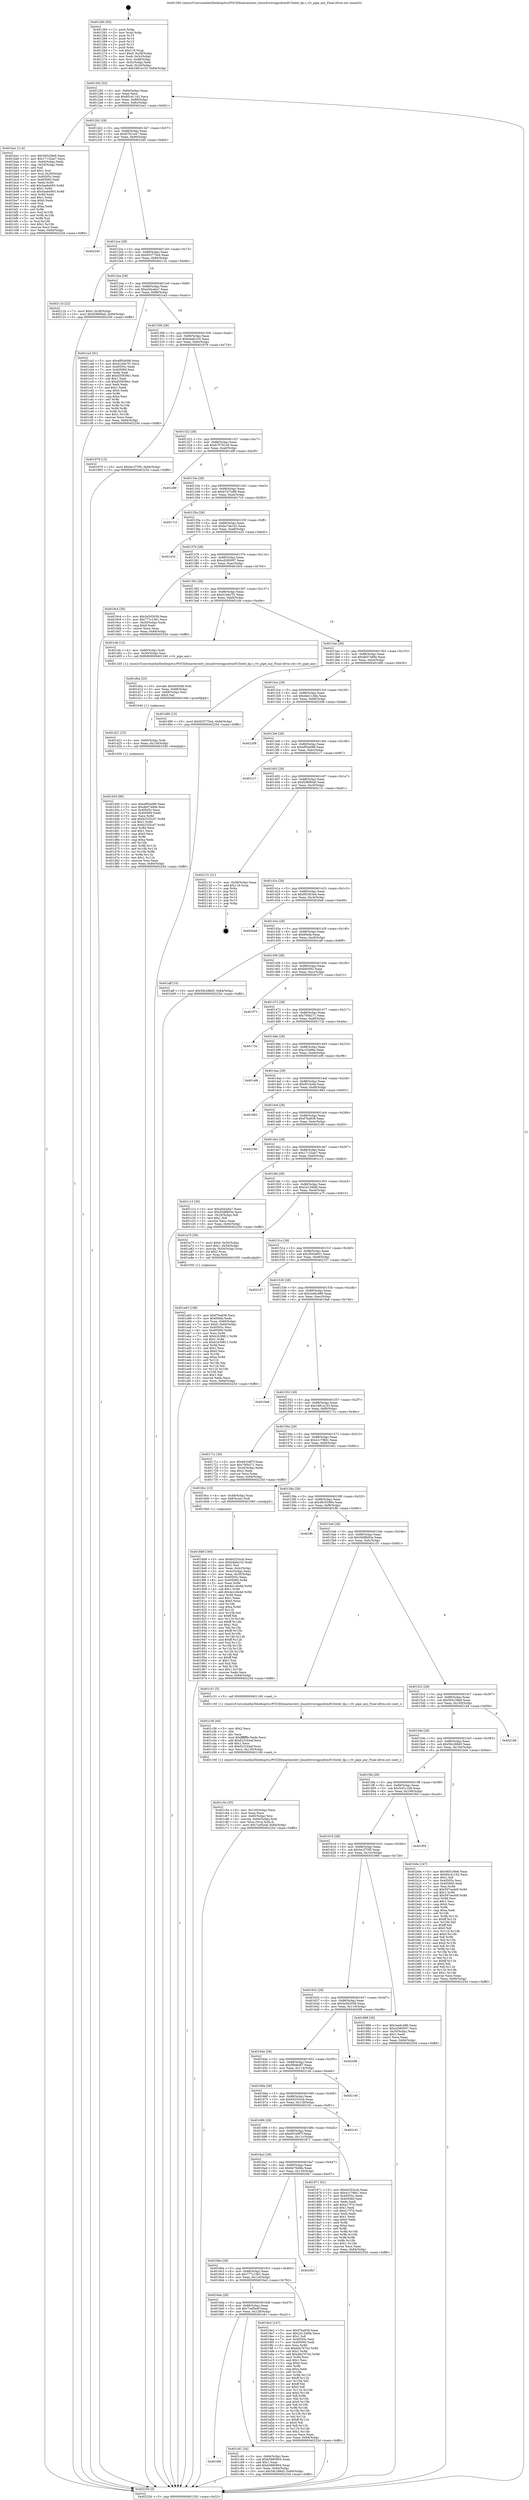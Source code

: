 digraph "0x401260" {
  label = "0x401260 (/mnt/c/Users/mathe/Desktop/tcc/POCII/binaries/extr_linuxdriversgpudrmi915intel_dp.c_vlv_pipe_any_Final-ollvm.out::main(0))"
  labelloc = "t"
  node[shape=record]

  Entry [label="",width=0.3,height=0.3,shape=circle,fillcolor=black,style=filled]
  "0x401292" [label="{
     0x401292 [32]\l
     | [instrs]\l
     &nbsp;&nbsp;0x401292 \<+6\>: mov -0x84(%rbp),%eax\l
     &nbsp;&nbsp;0x401298 \<+2\>: mov %eax,%ecx\l
     &nbsp;&nbsp;0x40129a \<+6\>: sub $0x85c41162,%ecx\l
     &nbsp;&nbsp;0x4012a0 \<+6\>: mov %eax,-0x88(%rbp)\l
     &nbsp;&nbsp;0x4012a6 \<+6\>: mov %ecx,-0x8c(%rbp)\l
     &nbsp;&nbsp;0x4012ac \<+6\>: je 0000000000401ba1 \<main+0x941\>\l
  }"]
  "0x401ba1" [label="{
     0x401ba1 [114]\l
     | [instrs]\l
     &nbsp;&nbsp;0x401ba1 \<+5\>: mov $0x565c38e6,%eax\l
     &nbsp;&nbsp;0x401ba6 \<+5\>: mov $0x17132ae7,%ecx\l
     &nbsp;&nbsp;0x401bab \<+3\>: mov -0x64(%rbp),%edx\l
     &nbsp;&nbsp;0x401bae \<+3\>: cmp -0x54(%rbp),%edx\l
     &nbsp;&nbsp;0x401bb1 \<+4\>: setl %sil\l
     &nbsp;&nbsp;0x401bb5 \<+4\>: and $0x1,%sil\l
     &nbsp;&nbsp;0x401bb9 \<+4\>: mov %sil,-0x29(%rbp)\l
     &nbsp;&nbsp;0x401bbd \<+7\>: mov 0x40505c,%edx\l
     &nbsp;&nbsp;0x401bc4 \<+7\>: mov 0x405060,%edi\l
     &nbsp;&nbsp;0x401bcb \<+3\>: mov %edx,%r8d\l
     &nbsp;&nbsp;0x401bce \<+7\>: add $0x5aa6e093,%r8d\l
     &nbsp;&nbsp;0x401bd5 \<+4\>: sub $0x1,%r8d\l
     &nbsp;&nbsp;0x401bd9 \<+7\>: sub $0x5aa6e093,%r8d\l
     &nbsp;&nbsp;0x401be0 \<+4\>: imul %r8d,%edx\l
     &nbsp;&nbsp;0x401be4 \<+3\>: and $0x1,%edx\l
     &nbsp;&nbsp;0x401be7 \<+3\>: cmp $0x0,%edx\l
     &nbsp;&nbsp;0x401bea \<+4\>: sete %sil\l
     &nbsp;&nbsp;0x401bee \<+3\>: cmp $0xa,%edi\l
     &nbsp;&nbsp;0x401bf1 \<+4\>: setl %r9b\l
     &nbsp;&nbsp;0x401bf5 \<+3\>: mov %sil,%r10b\l
     &nbsp;&nbsp;0x401bf8 \<+3\>: and %r9b,%r10b\l
     &nbsp;&nbsp;0x401bfb \<+3\>: xor %r9b,%sil\l
     &nbsp;&nbsp;0x401bfe \<+3\>: or %sil,%r10b\l
     &nbsp;&nbsp;0x401c01 \<+4\>: test $0x1,%r10b\l
     &nbsp;&nbsp;0x401c05 \<+3\>: cmovne %ecx,%eax\l
     &nbsp;&nbsp;0x401c08 \<+6\>: mov %eax,-0x84(%rbp)\l
     &nbsp;&nbsp;0x401c0e \<+5\>: jmp 000000000040225d \<main+0xffd\>\l
  }"]
  "0x4012b2" [label="{
     0x4012b2 [28]\l
     | [instrs]\l
     &nbsp;&nbsp;0x4012b2 \<+5\>: jmp 00000000004012b7 \<main+0x57\>\l
     &nbsp;&nbsp;0x4012b7 \<+6\>: mov -0x88(%rbp),%eax\l
     &nbsp;&nbsp;0x4012bd \<+5\>: sub $0x87f21e47,%eax\l
     &nbsp;&nbsp;0x4012c2 \<+6\>: mov %eax,-0x90(%rbp)\l
     &nbsp;&nbsp;0x4012c8 \<+6\>: je 0000000000402240 \<main+0xfe0\>\l
  }"]
  Exit [label="",width=0.3,height=0.3,shape=circle,fillcolor=black,style=filled,peripheries=2]
  "0x402240" [label="{
     0x402240\l
  }", style=dashed]
  "0x4012ce" [label="{
     0x4012ce [28]\l
     | [instrs]\l
     &nbsp;&nbsp;0x4012ce \<+5\>: jmp 00000000004012d3 \<main+0x73\>\l
     &nbsp;&nbsp;0x4012d3 \<+6\>: mov -0x88(%rbp),%eax\l
     &nbsp;&nbsp;0x4012d9 \<+5\>: sub $0x933775e4,%eax\l
     &nbsp;&nbsp;0x4012de \<+6\>: mov %eax,-0x94(%rbp)\l
     &nbsp;&nbsp;0x4012e4 \<+6\>: je 000000000040211b \<main+0xebb\>\l
  }"]
  "0x401d30" [label="{
     0x401d30 [96]\l
     | [instrs]\l
     &nbsp;&nbsp;0x401d30 \<+5\>: mov $0xef95a098,%eax\l
     &nbsp;&nbsp;0x401d35 \<+5\>: mov $0xdb07489e,%esi\l
     &nbsp;&nbsp;0x401d3a \<+7\>: mov 0x40505c,%ecx\l
     &nbsp;&nbsp;0x401d41 \<+7\>: mov 0x405060,%edx\l
     &nbsp;&nbsp;0x401d48 \<+3\>: mov %ecx,%r8d\l
     &nbsp;&nbsp;0x401d4b \<+7\>: add $0xb2335cd7,%r8d\l
     &nbsp;&nbsp;0x401d52 \<+4\>: sub $0x1,%r8d\l
     &nbsp;&nbsp;0x401d56 \<+7\>: sub $0xb2335cd7,%r8d\l
     &nbsp;&nbsp;0x401d5d \<+4\>: imul %r8d,%ecx\l
     &nbsp;&nbsp;0x401d61 \<+3\>: and $0x1,%ecx\l
     &nbsp;&nbsp;0x401d64 \<+3\>: cmp $0x0,%ecx\l
     &nbsp;&nbsp;0x401d67 \<+4\>: sete %r9b\l
     &nbsp;&nbsp;0x401d6b \<+3\>: cmp $0xa,%edx\l
     &nbsp;&nbsp;0x401d6e \<+4\>: setl %r10b\l
     &nbsp;&nbsp;0x401d72 \<+3\>: mov %r9b,%r11b\l
     &nbsp;&nbsp;0x401d75 \<+3\>: and %r10b,%r11b\l
     &nbsp;&nbsp;0x401d78 \<+3\>: xor %r10b,%r9b\l
     &nbsp;&nbsp;0x401d7b \<+3\>: or %r9b,%r11b\l
     &nbsp;&nbsp;0x401d7e \<+4\>: test $0x1,%r11b\l
     &nbsp;&nbsp;0x401d82 \<+3\>: cmovne %esi,%eax\l
     &nbsp;&nbsp;0x401d85 \<+6\>: mov %eax,-0x84(%rbp)\l
     &nbsp;&nbsp;0x401d8b \<+5\>: jmp 000000000040225d \<main+0xffd\>\l
  }"]
  "0x40211b" [label="{
     0x40211b [22]\l
     | [instrs]\l
     &nbsp;&nbsp;0x40211b \<+7\>: movl $0x0,-0x38(%rbp)\l
     &nbsp;&nbsp;0x402122 \<+10\>: movl $0xf29680a0,-0x84(%rbp)\l
     &nbsp;&nbsp;0x40212c \<+5\>: jmp 000000000040225d \<main+0xffd\>\l
  }"]
  "0x4012ea" [label="{
     0x4012ea [28]\l
     | [instrs]\l
     &nbsp;&nbsp;0x4012ea \<+5\>: jmp 00000000004012ef \<main+0x8f\>\l
     &nbsp;&nbsp;0x4012ef \<+6\>: mov -0x88(%rbp),%eax\l
     &nbsp;&nbsp;0x4012f5 \<+5\>: sub $0xa5dcaba7,%eax\l
     &nbsp;&nbsp;0x4012fa \<+6\>: mov %eax,-0x98(%rbp)\l
     &nbsp;&nbsp;0x401300 \<+6\>: je 0000000000401ca3 \<main+0xa43\>\l
  }"]
  "0x401d21" [label="{
     0x401d21 [15]\l
     | [instrs]\l
     &nbsp;&nbsp;0x401d21 \<+4\>: mov -0x60(%rbp),%rdi\l
     &nbsp;&nbsp;0x401d25 \<+6\>: mov %eax,-0x134(%rbp)\l
     &nbsp;&nbsp;0x401d2b \<+5\>: call 0000000000401030 \<free@plt\>\l
     | [calls]\l
     &nbsp;&nbsp;0x401030 \{1\} (unknown)\l
  }"]
  "0x401ca3" [label="{
     0x401ca3 [91]\l
     | [instrs]\l
     &nbsp;&nbsp;0x401ca3 \<+5\>: mov $0xef95a098,%eax\l
     &nbsp;&nbsp;0x401ca8 \<+5\>: mov $0xd1d4e7f1,%ecx\l
     &nbsp;&nbsp;0x401cad \<+7\>: mov 0x40505c,%edx\l
     &nbsp;&nbsp;0x401cb4 \<+7\>: mov 0x405060,%esi\l
     &nbsp;&nbsp;0x401cbb \<+2\>: mov %edx,%edi\l
     &nbsp;&nbsp;0x401cbd \<+6\>: add $0xd35839e1,%edi\l
     &nbsp;&nbsp;0x401cc3 \<+3\>: sub $0x1,%edi\l
     &nbsp;&nbsp;0x401cc6 \<+6\>: sub $0xd35839e1,%edi\l
     &nbsp;&nbsp;0x401ccc \<+3\>: imul %edi,%edx\l
     &nbsp;&nbsp;0x401ccf \<+3\>: and $0x1,%edx\l
     &nbsp;&nbsp;0x401cd2 \<+3\>: cmp $0x0,%edx\l
     &nbsp;&nbsp;0x401cd5 \<+4\>: sete %r8b\l
     &nbsp;&nbsp;0x401cd9 \<+3\>: cmp $0xa,%esi\l
     &nbsp;&nbsp;0x401cdc \<+4\>: setl %r9b\l
     &nbsp;&nbsp;0x401ce0 \<+3\>: mov %r8b,%r10b\l
     &nbsp;&nbsp;0x401ce3 \<+3\>: and %r9b,%r10b\l
     &nbsp;&nbsp;0x401ce6 \<+3\>: xor %r9b,%r8b\l
     &nbsp;&nbsp;0x401ce9 \<+3\>: or %r8b,%r10b\l
     &nbsp;&nbsp;0x401cec \<+4\>: test $0x1,%r10b\l
     &nbsp;&nbsp;0x401cf0 \<+3\>: cmovne %ecx,%eax\l
     &nbsp;&nbsp;0x401cf3 \<+6\>: mov %eax,-0x84(%rbp)\l
     &nbsp;&nbsp;0x401cf9 \<+5\>: jmp 000000000040225d \<main+0xffd\>\l
  }"]
  "0x401306" [label="{
     0x401306 [28]\l
     | [instrs]\l
     &nbsp;&nbsp;0x401306 \<+5\>: jmp 000000000040130b \<main+0xab\>\l
     &nbsp;&nbsp;0x40130b \<+6\>: mov -0x88(%rbp),%eax\l
     &nbsp;&nbsp;0x401311 \<+5\>: sub $0xb4afa102,%eax\l
     &nbsp;&nbsp;0x401316 \<+6\>: mov %eax,-0x9c(%rbp)\l
     &nbsp;&nbsp;0x40131c \<+6\>: je 0000000000401979 \<main+0x719\>\l
  }"]
  "0x401d0a" [label="{
     0x401d0a [23]\l
     | [instrs]\l
     &nbsp;&nbsp;0x401d0a \<+10\>: movabs $0x4030d6,%rdi\l
     &nbsp;&nbsp;0x401d14 \<+3\>: mov %eax,-0x68(%rbp)\l
     &nbsp;&nbsp;0x401d17 \<+3\>: mov -0x68(%rbp),%esi\l
     &nbsp;&nbsp;0x401d1a \<+2\>: mov $0x0,%al\l
     &nbsp;&nbsp;0x401d1c \<+5\>: call 0000000000401040 \<printf@plt\>\l
     | [calls]\l
     &nbsp;&nbsp;0x401040 \{1\} (unknown)\l
  }"]
  "0x401979" [label="{
     0x401979 [15]\l
     | [instrs]\l
     &nbsp;&nbsp;0x401979 \<+10\>: movl $0x5e1f75f5,-0x84(%rbp)\l
     &nbsp;&nbsp;0x401983 \<+5\>: jmp 000000000040225d \<main+0xffd\>\l
  }"]
  "0x401322" [label="{
     0x401322 [28]\l
     | [instrs]\l
     &nbsp;&nbsp;0x401322 \<+5\>: jmp 0000000000401327 \<main+0xc7\>\l
     &nbsp;&nbsp;0x401327 \<+6\>: mov -0x88(%rbp),%eax\l
     &nbsp;&nbsp;0x40132d \<+5\>: sub $0xb7076140,%eax\l
     &nbsp;&nbsp;0x401332 \<+6\>: mov %eax,-0xa0(%rbp)\l
     &nbsp;&nbsp;0x401338 \<+6\>: je 0000000000401d9f \<main+0xb3f\>\l
  }"]
  "0x4016f6" [label="{
     0x4016f6\l
  }", style=dashed]
  "0x401d9f" [label="{
     0x401d9f\l
  }", style=dashed]
  "0x40133e" [label="{
     0x40133e [28]\l
     | [instrs]\l
     &nbsp;&nbsp;0x40133e \<+5\>: jmp 0000000000401343 \<main+0xe3\>\l
     &nbsp;&nbsp;0x401343 \<+6\>: mov -0x88(%rbp),%eax\l
     &nbsp;&nbsp;0x401349 \<+5\>: sub $0xb7d72df9,%eax\l
     &nbsp;&nbsp;0x40134e \<+6\>: mov %eax,-0xa4(%rbp)\l
     &nbsp;&nbsp;0x401354 \<+6\>: je 00000000004017c3 \<main+0x563\>\l
  }"]
  "0x401c81" [label="{
     0x401c81 [34]\l
     | [instrs]\l
     &nbsp;&nbsp;0x401c81 \<+3\>: mov -0x64(%rbp),%eax\l
     &nbsp;&nbsp;0x401c84 \<+5\>: sub $0xb5885804,%eax\l
     &nbsp;&nbsp;0x401c89 \<+3\>: add $0x1,%eax\l
     &nbsp;&nbsp;0x401c8c \<+5\>: add $0xb5885804,%eax\l
     &nbsp;&nbsp;0x401c91 \<+3\>: mov %eax,-0x64(%rbp)\l
     &nbsp;&nbsp;0x401c94 \<+10\>: movl $0x59c288d5,-0x84(%rbp)\l
     &nbsp;&nbsp;0x401c9e \<+5\>: jmp 000000000040225d \<main+0xffd\>\l
  }"]
  "0x4017c3" [label="{
     0x4017c3\l
  }", style=dashed]
  "0x40135a" [label="{
     0x40135a [28]\l
     | [instrs]\l
     &nbsp;&nbsp;0x40135a \<+5\>: jmp 000000000040135f \<main+0xff\>\l
     &nbsp;&nbsp;0x40135f \<+6\>: mov -0x88(%rbp),%eax\l
     &nbsp;&nbsp;0x401365 \<+5\>: sub $0xbc7de1d1,%eax\l
     &nbsp;&nbsp;0x40136a \<+6\>: mov %eax,-0xa8(%rbp)\l
     &nbsp;&nbsp;0x401370 \<+6\>: je 0000000000401e32 \<main+0xbd2\>\l
  }"]
  "0x401c5e" [label="{
     0x401c5e [35]\l
     | [instrs]\l
     &nbsp;&nbsp;0x401c5e \<+6\>: mov -0x130(%rbp),%ecx\l
     &nbsp;&nbsp;0x401c64 \<+3\>: imul %eax,%ecx\l
     &nbsp;&nbsp;0x401c67 \<+4\>: mov -0x60(%rbp),%rsi\l
     &nbsp;&nbsp;0x401c6b \<+4\>: movslq -0x64(%rbp),%rdi\l
     &nbsp;&nbsp;0x401c6f \<+3\>: mov %ecx,(%rsi,%rdi,4)\l
     &nbsp;&nbsp;0x401c72 \<+10\>: movl $0x7cef5a4f,-0x84(%rbp)\l
     &nbsp;&nbsp;0x401c7c \<+5\>: jmp 000000000040225d \<main+0xffd\>\l
  }"]
  "0x401e32" [label="{
     0x401e32\l
  }", style=dashed]
  "0x401376" [label="{
     0x401376 [28]\l
     | [instrs]\l
     &nbsp;&nbsp;0x401376 \<+5\>: jmp 000000000040137b \<main+0x11b\>\l
     &nbsp;&nbsp;0x40137b \<+6\>: mov -0x88(%rbp),%eax\l
     &nbsp;&nbsp;0x401381 \<+5\>: sub $0xcd385007,%eax\l
     &nbsp;&nbsp;0x401386 \<+6\>: mov %eax,-0xac(%rbp)\l
     &nbsp;&nbsp;0x40138c \<+6\>: je 00000000004019c4 \<main+0x764\>\l
  }"]
  "0x401c36" [label="{
     0x401c36 [40]\l
     | [instrs]\l
     &nbsp;&nbsp;0x401c36 \<+5\>: mov $0x2,%ecx\l
     &nbsp;&nbsp;0x401c3b \<+1\>: cltd\l
     &nbsp;&nbsp;0x401c3c \<+2\>: idiv %ecx\l
     &nbsp;&nbsp;0x401c3e \<+6\>: imul $0xfffffffe,%edx,%ecx\l
     &nbsp;&nbsp;0x401c44 \<+6\>: add $0x6231b4ef,%ecx\l
     &nbsp;&nbsp;0x401c4a \<+3\>: add $0x1,%ecx\l
     &nbsp;&nbsp;0x401c4d \<+6\>: sub $0x6231b4ef,%ecx\l
     &nbsp;&nbsp;0x401c53 \<+6\>: mov %ecx,-0x130(%rbp)\l
     &nbsp;&nbsp;0x401c59 \<+5\>: call 0000000000401160 \<next_i\>\l
     | [calls]\l
     &nbsp;&nbsp;0x401160 \{1\} (/mnt/c/Users/mathe/Desktop/tcc/POCII/binaries/extr_linuxdriversgpudrmi915intel_dp.c_vlv_pipe_any_Final-ollvm.out::next_i)\l
  }"]
  "0x4019c4" [label="{
     0x4019c4 [30]\l
     | [instrs]\l
     &nbsp;&nbsp;0x4019c4 \<+5\>: mov $0x5e502039,%eax\l
     &nbsp;&nbsp;0x4019c9 \<+5\>: mov $0x777c1561,%ecx\l
     &nbsp;&nbsp;0x4019ce \<+3\>: mov -0x30(%rbp),%edx\l
     &nbsp;&nbsp;0x4019d1 \<+3\>: cmp $0x0,%edx\l
     &nbsp;&nbsp;0x4019d4 \<+3\>: cmove %ecx,%eax\l
     &nbsp;&nbsp;0x4019d7 \<+6\>: mov %eax,-0x84(%rbp)\l
     &nbsp;&nbsp;0x4019dd \<+5\>: jmp 000000000040225d \<main+0xffd\>\l
  }"]
  "0x401392" [label="{
     0x401392 [28]\l
     | [instrs]\l
     &nbsp;&nbsp;0x401392 \<+5\>: jmp 0000000000401397 \<main+0x137\>\l
     &nbsp;&nbsp;0x401397 \<+6\>: mov -0x88(%rbp),%eax\l
     &nbsp;&nbsp;0x40139d \<+5\>: sub $0xd1d4e7f1,%eax\l
     &nbsp;&nbsp;0x4013a2 \<+6\>: mov %eax,-0xb0(%rbp)\l
     &nbsp;&nbsp;0x4013a8 \<+6\>: je 0000000000401cfe \<main+0xa9e\>\l
  }"]
  "0x401a93" [label="{
     0x401a93 [108]\l
     | [instrs]\l
     &nbsp;&nbsp;0x401a93 \<+5\>: mov $0xf7ba838,%ecx\l
     &nbsp;&nbsp;0x401a98 \<+5\>: mov $0x60efa,%edx\l
     &nbsp;&nbsp;0x401a9d \<+4\>: mov %rax,-0x60(%rbp)\l
     &nbsp;&nbsp;0x401aa1 \<+7\>: movl $0x0,-0x64(%rbp)\l
     &nbsp;&nbsp;0x401aa8 \<+7\>: mov 0x40505c,%esi\l
     &nbsp;&nbsp;0x401aaf \<+8\>: mov 0x405060,%r8d\l
     &nbsp;&nbsp;0x401ab7 \<+3\>: mov %esi,%r9d\l
     &nbsp;&nbsp;0x401aba \<+7\>: add $0xb1b39811,%r9d\l
     &nbsp;&nbsp;0x401ac1 \<+4\>: sub $0x1,%r9d\l
     &nbsp;&nbsp;0x401ac5 \<+7\>: sub $0xb1b39811,%r9d\l
     &nbsp;&nbsp;0x401acc \<+4\>: imul %r9d,%esi\l
     &nbsp;&nbsp;0x401ad0 \<+3\>: and $0x1,%esi\l
     &nbsp;&nbsp;0x401ad3 \<+3\>: cmp $0x0,%esi\l
     &nbsp;&nbsp;0x401ad6 \<+4\>: sete %r10b\l
     &nbsp;&nbsp;0x401ada \<+4\>: cmp $0xa,%r8d\l
     &nbsp;&nbsp;0x401ade \<+4\>: setl %r11b\l
     &nbsp;&nbsp;0x401ae2 \<+3\>: mov %r10b,%bl\l
     &nbsp;&nbsp;0x401ae5 \<+3\>: and %r11b,%bl\l
     &nbsp;&nbsp;0x401ae8 \<+3\>: xor %r11b,%r10b\l
     &nbsp;&nbsp;0x401aeb \<+3\>: or %r10b,%bl\l
     &nbsp;&nbsp;0x401aee \<+3\>: test $0x1,%bl\l
     &nbsp;&nbsp;0x401af1 \<+3\>: cmovne %edx,%ecx\l
     &nbsp;&nbsp;0x401af4 \<+6\>: mov %ecx,-0x84(%rbp)\l
     &nbsp;&nbsp;0x401afa \<+5\>: jmp 000000000040225d \<main+0xffd\>\l
  }"]
  "0x401cfe" [label="{
     0x401cfe [12]\l
     | [instrs]\l
     &nbsp;&nbsp;0x401cfe \<+4\>: mov -0x60(%rbp),%rdi\l
     &nbsp;&nbsp;0x401d02 \<+3\>: mov -0x50(%rbp),%esi\l
     &nbsp;&nbsp;0x401d05 \<+5\>: call 0000000000401240 \<vlv_pipe_any\>\l
     | [calls]\l
     &nbsp;&nbsp;0x401240 \{1\} (/mnt/c/Users/mathe/Desktop/tcc/POCII/binaries/extr_linuxdriversgpudrmi915intel_dp.c_vlv_pipe_any_Final-ollvm.out::vlv_pipe_any)\l
  }"]
  "0x4013ae" [label="{
     0x4013ae [28]\l
     | [instrs]\l
     &nbsp;&nbsp;0x4013ae \<+5\>: jmp 00000000004013b3 \<main+0x153\>\l
     &nbsp;&nbsp;0x4013b3 \<+6\>: mov -0x88(%rbp),%eax\l
     &nbsp;&nbsp;0x4013b9 \<+5\>: sub $0xdb07489e,%eax\l
     &nbsp;&nbsp;0x4013be \<+6\>: mov %eax,-0xb4(%rbp)\l
     &nbsp;&nbsp;0x4013c4 \<+6\>: je 0000000000401d90 \<main+0xb30\>\l
  }"]
  "0x4016da" [label="{
     0x4016da [28]\l
     | [instrs]\l
     &nbsp;&nbsp;0x4016da \<+5\>: jmp 00000000004016df \<main+0x47f\>\l
     &nbsp;&nbsp;0x4016df \<+6\>: mov -0x88(%rbp),%eax\l
     &nbsp;&nbsp;0x4016e5 \<+5\>: sub $0x7cef5a4f,%eax\l
     &nbsp;&nbsp;0x4016ea \<+6\>: mov %eax,-0x128(%rbp)\l
     &nbsp;&nbsp;0x4016f0 \<+6\>: je 0000000000401c81 \<main+0xa21\>\l
  }"]
  "0x401d90" [label="{
     0x401d90 [15]\l
     | [instrs]\l
     &nbsp;&nbsp;0x401d90 \<+10\>: movl $0x933775e4,-0x84(%rbp)\l
     &nbsp;&nbsp;0x401d9a \<+5\>: jmp 000000000040225d \<main+0xffd\>\l
  }"]
  "0x4013ca" [label="{
     0x4013ca [28]\l
     | [instrs]\l
     &nbsp;&nbsp;0x4013ca \<+5\>: jmp 00000000004013cf \<main+0x16f\>\l
     &nbsp;&nbsp;0x4013cf \<+6\>: mov -0x88(%rbp),%eax\l
     &nbsp;&nbsp;0x4013d5 \<+5\>: sub $0xdeb114bb,%eax\l
     &nbsp;&nbsp;0x4013da \<+6\>: mov %eax,-0xb8(%rbp)\l
     &nbsp;&nbsp;0x4013e0 \<+6\>: je 0000000000402208 \<main+0xfa8\>\l
  }"]
  "0x4019e2" [label="{
     0x4019e2 [147]\l
     | [instrs]\l
     &nbsp;&nbsp;0x4019e2 \<+5\>: mov $0xf7ba838,%eax\l
     &nbsp;&nbsp;0x4019e7 \<+5\>: mov $0x24134fdb,%ecx\l
     &nbsp;&nbsp;0x4019ec \<+2\>: mov $0x1,%dl\l
     &nbsp;&nbsp;0x4019ee \<+7\>: mov 0x40505c,%esi\l
     &nbsp;&nbsp;0x4019f5 \<+7\>: mov 0x405060,%edi\l
     &nbsp;&nbsp;0x4019fc \<+3\>: mov %esi,%r8d\l
     &nbsp;&nbsp;0x4019ff \<+7\>: sub $0xdda767e2,%r8d\l
     &nbsp;&nbsp;0x401a06 \<+4\>: sub $0x1,%r8d\l
     &nbsp;&nbsp;0x401a0a \<+7\>: add $0xdda767e2,%r8d\l
     &nbsp;&nbsp;0x401a11 \<+4\>: imul %r8d,%esi\l
     &nbsp;&nbsp;0x401a15 \<+3\>: and $0x1,%esi\l
     &nbsp;&nbsp;0x401a18 \<+3\>: cmp $0x0,%esi\l
     &nbsp;&nbsp;0x401a1b \<+4\>: sete %r9b\l
     &nbsp;&nbsp;0x401a1f \<+3\>: cmp $0xa,%edi\l
     &nbsp;&nbsp;0x401a22 \<+4\>: setl %r10b\l
     &nbsp;&nbsp;0x401a26 \<+3\>: mov %r9b,%r11b\l
     &nbsp;&nbsp;0x401a29 \<+4\>: xor $0xff,%r11b\l
     &nbsp;&nbsp;0x401a2d \<+3\>: mov %r10b,%bl\l
     &nbsp;&nbsp;0x401a30 \<+3\>: xor $0xff,%bl\l
     &nbsp;&nbsp;0x401a33 \<+3\>: xor $0x0,%dl\l
     &nbsp;&nbsp;0x401a36 \<+3\>: mov %r11b,%r14b\l
     &nbsp;&nbsp;0x401a39 \<+4\>: and $0x0,%r14b\l
     &nbsp;&nbsp;0x401a3d \<+3\>: and %dl,%r9b\l
     &nbsp;&nbsp;0x401a40 \<+3\>: mov %bl,%r15b\l
     &nbsp;&nbsp;0x401a43 \<+4\>: and $0x0,%r15b\l
     &nbsp;&nbsp;0x401a47 \<+3\>: and %dl,%r10b\l
     &nbsp;&nbsp;0x401a4a \<+3\>: or %r9b,%r14b\l
     &nbsp;&nbsp;0x401a4d \<+3\>: or %r10b,%r15b\l
     &nbsp;&nbsp;0x401a50 \<+3\>: xor %r15b,%r14b\l
     &nbsp;&nbsp;0x401a53 \<+3\>: or %bl,%r11b\l
     &nbsp;&nbsp;0x401a56 \<+4\>: xor $0xff,%r11b\l
     &nbsp;&nbsp;0x401a5a \<+3\>: or $0x0,%dl\l
     &nbsp;&nbsp;0x401a5d \<+3\>: and %dl,%r11b\l
     &nbsp;&nbsp;0x401a60 \<+3\>: or %r11b,%r14b\l
     &nbsp;&nbsp;0x401a63 \<+4\>: test $0x1,%r14b\l
     &nbsp;&nbsp;0x401a67 \<+3\>: cmovne %ecx,%eax\l
     &nbsp;&nbsp;0x401a6a \<+6\>: mov %eax,-0x84(%rbp)\l
     &nbsp;&nbsp;0x401a70 \<+5\>: jmp 000000000040225d \<main+0xffd\>\l
  }"]
  "0x402208" [label="{
     0x402208\l
  }", style=dashed]
  "0x4013e6" [label="{
     0x4013e6 [28]\l
     | [instrs]\l
     &nbsp;&nbsp;0x4013e6 \<+5\>: jmp 00000000004013eb \<main+0x18b\>\l
     &nbsp;&nbsp;0x4013eb \<+6\>: mov -0x88(%rbp),%eax\l
     &nbsp;&nbsp;0x4013f1 \<+5\>: sub $0xef95a098,%eax\l
     &nbsp;&nbsp;0x4013f6 \<+6\>: mov %eax,-0xbc(%rbp)\l
     &nbsp;&nbsp;0x4013fc \<+6\>: je 00000000004021c7 \<main+0xf67\>\l
  }"]
  "0x4016be" [label="{
     0x4016be [28]\l
     | [instrs]\l
     &nbsp;&nbsp;0x4016be \<+5\>: jmp 00000000004016c3 \<main+0x463\>\l
     &nbsp;&nbsp;0x4016c3 \<+6\>: mov -0x88(%rbp),%eax\l
     &nbsp;&nbsp;0x4016c9 \<+5\>: sub $0x777c1561,%eax\l
     &nbsp;&nbsp;0x4016ce \<+6\>: mov %eax,-0x124(%rbp)\l
     &nbsp;&nbsp;0x4016d4 \<+6\>: je 00000000004019e2 \<main+0x782\>\l
  }"]
  "0x4021c7" [label="{
     0x4021c7\l
  }", style=dashed]
  "0x401402" [label="{
     0x401402 [28]\l
     | [instrs]\l
     &nbsp;&nbsp;0x401402 \<+5\>: jmp 0000000000401407 \<main+0x1a7\>\l
     &nbsp;&nbsp;0x401407 \<+6\>: mov -0x88(%rbp),%eax\l
     &nbsp;&nbsp;0x40140d \<+5\>: sub $0xf29680a0,%eax\l
     &nbsp;&nbsp;0x401412 \<+6\>: mov %eax,-0xc0(%rbp)\l
     &nbsp;&nbsp;0x401418 \<+6\>: je 0000000000402131 \<main+0xed1\>\l
  }"]
  "0x4020b7" [label="{
     0x4020b7\l
  }", style=dashed]
  "0x402131" [label="{
     0x402131 [21]\l
     | [instrs]\l
     &nbsp;&nbsp;0x402131 \<+3\>: mov -0x38(%rbp),%eax\l
     &nbsp;&nbsp;0x402134 \<+7\>: add $0x118,%rsp\l
     &nbsp;&nbsp;0x40213b \<+1\>: pop %rbx\l
     &nbsp;&nbsp;0x40213c \<+2\>: pop %r12\l
     &nbsp;&nbsp;0x40213e \<+2\>: pop %r13\l
     &nbsp;&nbsp;0x402140 \<+2\>: pop %r14\l
     &nbsp;&nbsp;0x402142 \<+2\>: pop %r15\l
     &nbsp;&nbsp;0x402144 \<+1\>: pop %rbp\l
     &nbsp;&nbsp;0x402145 \<+1\>: ret\l
  }"]
  "0x40141e" [label="{
     0x40141e [28]\l
     | [instrs]\l
     &nbsp;&nbsp;0x40141e \<+5\>: jmp 0000000000401423 \<main+0x1c3\>\l
     &nbsp;&nbsp;0x401423 \<+6\>: mov -0x88(%rbp),%eax\l
     &nbsp;&nbsp;0x401429 \<+5\>: sub $0xf93363ed,%eax\l
     &nbsp;&nbsp;0x40142e \<+6\>: mov %eax,-0xc4(%rbp)\l
     &nbsp;&nbsp;0x401434 \<+6\>: je 00000000004020a8 \<main+0xe48\>\l
  }"]
  "0x4018d9" [label="{
     0x4018d9 [160]\l
     | [instrs]\l
     &nbsp;&nbsp;0x4018d9 \<+5\>: mov $0x64253ccb,%ecx\l
     &nbsp;&nbsp;0x4018de \<+5\>: mov $0xb4afa102,%edx\l
     &nbsp;&nbsp;0x4018e3 \<+3\>: mov $0x1,%sil\l
     &nbsp;&nbsp;0x4018e6 \<+3\>: mov %eax,-0x4c(%rbp)\l
     &nbsp;&nbsp;0x4018e9 \<+3\>: mov -0x4c(%rbp),%eax\l
     &nbsp;&nbsp;0x4018ec \<+3\>: mov %eax,-0x30(%rbp)\l
     &nbsp;&nbsp;0x4018ef \<+7\>: mov 0x40505c,%eax\l
     &nbsp;&nbsp;0x4018f6 \<+8\>: mov 0x405060,%r8d\l
     &nbsp;&nbsp;0x4018fe \<+3\>: mov %eax,%r9d\l
     &nbsp;&nbsp;0x401901 \<+7\>: sub $0x4e1c0e4d,%r9d\l
     &nbsp;&nbsp;0x401908 \<+4\>: sub $0x1,%r9d\l
     &nbsp;&nbsp;0x40190c \<+7\>: add $0x4e1c0e4d,%r9d\l
     &nbsp;&nbsp;0x401913 \<+4\>: imul %r9d,%eax\l
     &nbsp;&nbsp;0x401917 \<+3\>: and $0x1,%eax\l
     &nbsp;&nbsp;0x40191a \<+3\>: cmp $0x0,%eax\l
     &nbsp;&nbsp;0x40191d \<+4\>: sete %r10b\l
     &nbsp;&nbsp;0x401921 \<+4\>: cmp $0xa,%r8d\l
     &nbsp;&nbsp;0x401925 \<+4\>: setl %r11b\l
     &nbsp;&nbsp;0x401929 \<+3\>: mov %r10b,%bl\l
     &nbsp;&nbsp;0x40192c \<+3\>: xor $0xff,%bl\l
     &nbsp;&nbsp;0x40192f \<+3\>: mov %r11b,%r14b\l
     &nbsp;&nbsp;0x401932 \<+4\>: xor $0xff,%r14b\l
     &nbsp;&nbsp;0x401936 \<+4\>: xor $0x1,%sil\l
     &nbsp;&nbsp;0x40193a \<+3\>: mov %bl,%r15b\l
     &nbsp;&nbsp;0x40193d \<+4\>: and $0xff,%r15b\l
     &nbsp;&nbsp;0x401941 \<+3\>: and %sil,%r10b\l
     &nbsp;&nbsp;0x401944 \<+3\>: mov %r14b,%r12b\l
     &nbsp;&nbsp;0x401947 \<+4\>: and $0xff,%r12b\l
     &nbsp;&nbsp;0x40194b \<+3\>: and %sil,%r11b\l
     &nbsp;&nbsp;0x40194e \<+3\>: or %r10b,%r15b\l
     &nbsp;&nbsp;0x401951 \<+3\>: or %r11b,%r12b\l
     &nbsp;&nbsp;0x401954 \<+3\>: xor %r12b,%r15b\l
     &nbsp;&nbsp;0x401957 \<+3\>: or %r14b,%bl\l
     &nbsp;&nbsp;0x40195a \<+3\>: xor $0xff,%bl\l
     &nbsp;&nbsp;0x40195d \<+4\>: or $0x1,%sil\l
     &nbsp;&nbsp;0x401961 \<+3\>: and %sil,%bl\l
     &nbsp;&nbsp;0x401964 \<+3\>: or %bl,%r15b\l
     &nbsp;&nbsp;0x401967 \<+4\>: test $0x1,%r15b\l
     &nbsp;&nbsp;0x40196b \<+3\>: cmovne %edx,%ecx\l
     &nbsp;&nbsp;0x40196e \<+6\>: mov %ecx,-0x84(%rbp)\l
     &nbsp;&nbsp;0x401974 \<+5\>: jmp 000000000040225d \<main+0xffd\>\l
  }"]
  "0x4020a8" [label="{
     0x4020a8\l
  }", style=dashed]
  "0x40143a" [label="{
     0x40143a [28]\l
     | [instrs]\l
     &nbsp;&nbsp;0x40143a \<+5\>: jmp 000000000040143f \<main+0x1df\>\l
     &nbsp;&nbsp;0x40143f \<+6\>: mov -0x88(%rbp),%eax\l
     &nbsp;&nbsp;0x401445 \<+5\>: sub $0x60efa,%eax\l
     &nbsp;&nbsp;0x40144a \<+6\>: mov %eax,-0xc8(%rbp)\l
     &nbsp;&nbsp;0x401450 \<+6\>: je 0000000000401aff \<main+0x89f\>\l
  }"]
  "0x4016a2" [label="{
     0x4016a2 [28]\l
     | [instrs]\l
     &nbsp;&nbsp;0x4016a2 \<+5\>: jmp 00000000004016a7 \<main+0x447\>\l
     &nbsp;&nbsp;0x4016a7 \<+6\>: mov -0x88(%rbp),%eax\l
     &nbsp;&nbsp;0x4016ad \<+5\>: sub $0x6e75dbfa,%eax\l
     &nbsp;&nbsp;0x4016b2 \<+6\>: mov %eax,-0x120(%rbp)\l
     &nbsp;&nbsp;0x4016b8 \<+6\>: je 00000000004020b7 \<main+0xe57\>\l
  }"]
  "0x401aff" [label="{
     0x401aff [15]\l
     | [instrs]\l
     &nbsp;&nbsp;0x401aff \<+10\>: movl $0x59c288d5,-0x84(%rbp)\l
     &nbsp;&nbsp;0x401b09 \<+5\>: jmp 000000000040225d \<main+0xffd\>\l
  }"]
  "0x401456" [label="{
     0x401456 [28]\l
     | [instrs]\l
     &nbsp;&nbsp;0x401456 \<+5\>: jmp 000000000040145b \<main+0x1fb\>\l
     &nbsp;&nbsp;0x40145b \<+6\>: mov -0x88(%rbp),%eax\l
     &nbsp;&nbsp;0x401461 \<+5\>: sub $0xbb0592,%eax\l
     &nbsp;&nbsp;0x401466 \<+6\>: mov %eax,-0xcc(%rbp)\l
     &nbsp;&nbsp;0x40146c \<+6\>: je 0000000000401f73 \<main+0xd13\>\l
  }"]
  "0x401871" [label="{
     0x401871 [91]\l
     | [instrs]\l
     &nbsp;&nbsp;0x401871 \<+5\>: mov $0x64253ccb,%eax\l
     &nbsp;&nbsp;0x401876 \<+5\>: mov $0x41c79fd1,%ecx\l
     &nbsp;&nbsp;0x40187b \<+7\>: mov 0x40505c,%edx\l
     &nbsp;&nbsp;0x401882 \<+7\>: mov 0x405060,%esi\l
     &nbsp;&nbsp;0x401889 \<+2\>: mov %edx,%edi\l
     &nbsp;&nbsp;0x40188b \<+6\>: add $0xe17f7d,%edi\l
     &nbsp;&nbsp;0x401891 \<+3\>: sub $0x1,%edi\l
     &nbsp;&nbsp;0x401894 \<+6\>: sub $0xe17f7d,%edi\l
     &nbsp;&nbsp;0x40189a \<+3\>: imul %edi,%edx\l
     &nbsp;&nbsp;0x40189d \<+3\>: and $0x1,%edx\l
     &nbsp;&nbsp;0x4018a0 \<+3\>: cmp $0x0,%edx\l
     &nbsp;&nbsp;0x4018a3 \<+4\>: sete %r8b\l
     &nbsp;&nbsp;0x4018a7 \<+3\>: cmp $0xa,%esi\l
     &nbsp;&nbsp;0x4018aa \<+4\>: setl %r9b\l
     &nbsp;&nbsp;0x4018ae \<+3\>: mov %r8b,%r10b\l
     &nbsp;&nbsp;0x4018b1 \<+3\>: and %r9b,%r10b\l
     &nbsp;&nbsp;0x4018b4 \<+3\>: xor %r9b,%r8b\l
     &nbsp;&nbsp;0x4018b7 \<+3\>: or %r8b,%r10b\l
     &nbsp;&nbsp;0x4018ba \<+4\>: test $0x1,%r10b\l
     &nbsp;&nbsp;0x4018be \<+3\>: cmovne %ecx,%eax\l
     &nbsp;&nbsp;0x4018c1 \<+6\>: mov %eax,-0x84(%rbp)\l
     &nbsp;&nbsp;0x4018c7 \<+5\>: jmp 000000000040225d \<main+0xffd\>\l
  }"]
  "0x401f73" [label="{
     0x401f73\l
  }", style=dashed]
  "0x401472" [label="{
     0x401472 [28]\l
     | [instrs]\l
     &nbsp;&nbsp;0x401472 \<+5\>: jmp 0000000000401477 \<main+0x217\>\l
     &nbsp;&nbsp;0x401477 \<+6\>: mov -0x88(%rbp),%eax\l
     &nbsp;&nbsp;0x40147d \<+5\>: sub $0x700b271,%eax\l
     &nbsp;&nbsp;0x401482 \<+6\>: mov %eax,-0xd0(%rbp)\l
     &nbsp;&nbsp;0x401488 \<+6\>: je 000000000040173a \<main+0x4da\>\l
  }"]
  "0x401686" [label="{
     0x401686 [28]\l
     | [instrs]\l
     &nbsp;&nbsp;0x401686 \<+5\>: jmp 000000000040168b \<main+0x42b\>\l
     &nbsp;&nbsp;0x40168b \<+6\>: mov -0x88(%rbp),%eax\l
     &nbsp;&nbsp;0x401691 \<+5\>: sub $0x691b9f7f,%eax\l
     &nbsp;&nbsp;0x401696 \<+6\>: mov %eax,-0x11c(%rbp)\l
     &nbsp;&nbsp;0x40169c \<+6\>: je 0000000000401871 \<main+0x611\>\l
  }"]
  "0x40173a" [label="{
     0x40173a\l
  }", style=dashed]
  "0x40148e" [label="{
     0x40148e [28]\l
     | [instrs]\l
     &nbsp;&nbsp;0x40148e \<+5\>: jmp 0000000000401493 \<main+0x233\>\l
     &nbsp;&nbsp;0x401493 \<+6\>: mov -0x88(%rbp),%eax\l
     &nbsp;&nbsp;0x401499 \<+5\>: sub $0xc32a96e,%eax\l
     &nbsp;&nbsp;0x40149e \<+6\>: mov %eax,-0xd4(%rbp)\l
     &nbsp;&nbsp;0x4014a4 \<+6\>: je 0000000000401ef6 \<main+0xc96\>\l
  }"]
  "0x402161" [label="{
     0x402161\l
  }", style=dashed]
  "0x401ef6" [label="{
     0x401ef6\l
  }", style=dashed]
  "0x4014aa" [label="{
     0x4014aa [28]\l
     | [instrs]\l
     &nbsp;&nbsp;0x4014aa \<+5\>: jmp 00000000004014af \<main+0x24f\>\l
     &nbsp;&nbsp;0x4014af \<+6\>: mov -0x88(%rbp),%eax\l
     &nbsp;&nbsp;0x4014b5 \<+5\>: sub $0xf010c6d,%eax\l
     &nbsp;&nbsp;0x4014ba \<+6\>: mov %eax,-0xd8(%rbp)\l
     &nbsp;&nbsp;0x4014c0 \<+6\>: je 0000000000401862 \<main+0x602\>\l
  }"]
  "0x40166a" [label="{
     0x40166a [28]\l
     | [instrs]\l
     &nbsp;&nbsp;0x40166a \<+5\>: jmp 000000000040166f \<main+0x40f\>\l
     &nbsp;&nbsp;0x40166f \<+6\>: mov -0x88(%rbp),%eax\l
     &nbsp;&nbsp;0x401675 \<+5\>: sub $0x64253ccb,%eax\l
     &nbsp;&nbsp;0x40167a \<+6\>: mov %eax,-0x118(%rbp)\l
     &nbsp;&nbsp;0x401680 \<+6\>: je 0000000000402161 \<main+0xf01\>\l
  }"]
  "0x401862" [label="{
     0x401862\l
  }", style=dashed]
  "0x4014c6" [label="{
     0x4014c6 [28]\l
     | [instrs]\l
     &nbsp;&nbsp;0x4014c6 \<+5\>: jmp 00000000004014cb \<main+0x26b\>\l
     &nbsp;&nbsp;0x4014cb \<+6\>: mov -0x88(%rbp),%eax\l
     &nbsp;&nbsp;0x4014d1 \<+5\>: sub $0xf7ba838,%eax\l
     &nbsp;&nbsp;0x4014d6 \<+6\>: mov %eax,-0xdc(%rbp)\l
     &nbsp;&nbsp;0x4014dc \<+6\>: je 0000000000402180 \<main+0xf20\>\l
  }"]
  "0x402146" [label="{
     0x402146\l
  }", style=dashed]
  "0x402180" [label="{
     0x402180\l
  }", style=dashed]
  "0x4014e2" [label="{
     0x4014e2 [28]\l
     | [instrs]\l
     &nbsp;&nbsp;0x4014e2 \<+5\>: jmp 00000000004014e7 \<main+0x287\>\l
     &nbsp;&nbsp;0x4014e7 \<+6\>: mov -0x88(%rbp),%eax\l
     &nbsp;&nbsp;0x4014ed \<+5\>: sub $0x17132ae7,%eax\l
     &nbsp;&nbsp;0x4014f2 \<+6\>: mov %eax,-0xe0(%rbp)\l
     &nbsp;&nbsp;0x4014f8 \<+6\>: je 0000000000401c13 \<main+0x9b3\>\l
  }"]
  "0x40164e" [label="{
     0x40164e [28]\l
     | [instrs]\l
     &nbsp;&nbsp;0x40164e \<+5\>: jmp 0000000000401653 \<main+0x3f3\>\l
     &nbsp;&nbsp;0x401653 \<+6\>: mov -0x88(%rbp),%eax\l
     &nbsp;&nbsp;0x401659 \<+5\>: sub $0x5fb9bdf7,%eax\l
     &nbsp;&nbsp;0x40165e \<+6\>: mov %eax,-0x114(%rbp)\l
     &nbsp;&nbsp;0x401664 \<+6\>: je 0000000000402146 \<main+0xee6\>\l
  }"]
  "0x401c13" [label="{
     0x401c13 [30]\l
     | [instrs]\l
     &nbsp;&nbsp;0x401c13 \<+5\>: mov $0xa5dcaba7,%eax\l
     &nbsp;&nbsp;0x401c18 \<+5\>: mov $0x50d8b93a,%ecx\l
     &nbsp;&nbsp;0x401c1d \<+3\>: mov -0x29(%rbp),%dl\l
     &nbsp;&nbsp;0x401c20 \<+3\>: test $0x1,%dl\l
     &nbsp;&nbsp;0x401c23 \<+3\>: cmovne %ecx,%eax\l
     &nbsp;&nbsp;0x401c26 \<+6\>: mov %eax,-0x84(%rbp)\l
     &nbsp;&nbsp;0x401c2c \<+5\>: jmp 000000000040225d \<main+0xffd\>\l
  }"]
  "0x4014fe" [label="{
     0x4014fe [28]\l
     | [instrs]\l
     &nbsp;&nbsp;0x4014fe \<+5\>: jmp 0000000000401503 \<main+0x2a3\>\l
     &nbsp;&nbsp;0x401503 \<+6\>: mov -0x88(%rbp),%eax\l
     &nbsp;&nbsp;0x401509 \<+5\>: sub $0x24134fdb,%eax\l
     &nbsp;&nbsp;0x40150e \<+6\>: mov %eax,-0xe4(%rbp)\l
     &nbsp;&nbsp;0x401514 \<+6\>: je 0000000000401a75 \<main+0x815\>\l
  }"]
  "0x4020f8" [label="{
     0x4020f8\l
  }", style=dashed]
  "0x401a75" [label="{
     0x401a75 [30]\l
     | [instrs]\l
     &nbsp;&nbsp;0x401a75 \<+7\>: movl $0x0,-0x50(%rbp)\l
     &nbsp;&nbsp;0x401a7c \<+7\>: movl $0x1,-0x54(%rbp)\l
     &nbsp;&nbsp;0x401a83 \<+4\>: movslq -0x54(%rbp),%rax\l
     &nbsp;&nbsp;0x401a87 \<+4\>: shl $0x2,%rax\l
     &nbsp;&nbsp;0x401a8b \<+3\>: mov %rax,%rdi\l
     &nbsp;&nbsp;0x401a8e \<+5\>: call 0000000000401050 \<malloc@plt\>\l
     | [calls]\l
     &nbsp;&nbsp;0x401050 \{1\} (unknown)\l
  }"]
  "0x40151a" [label="{
     0x40151a [28]\l
     | [instrs]\l
     &nbsp;&nbsp;0x40151a \<+5\>: jmp 000000000040151f \<main+0x2bf\>\l
     &nbsp;&nbsp;0x40151f \<+6\>: mov -0x88(%rbp),%eax\l
     &nbsp;&nbsp;0x401525 \<+5\>: sub $0x283cb651,%eax\l
     &nbsp;&nbsp;0x40152a \<+6\>: mov %eax,-0xe8(%rbp)\l
     &nbsp;&nbsp;0x401530 \<+6\>: je 0000000000402107 \<main+0xea7\>\l
  }"]
  "0x401632" [label="{
     0x401632 [28]\l
     | [instrs]\l
     &nbsp;&nbsp;0x401632 \<+5\>: jmp 0000000000401637 \<main+0x3d7\>\l
     &nbsp;&nbsp;0x401637 \<+6\>: mov -0x88(%rbp),%eax\l
     &nbsp;&nbsp;0x40163d \<+5\>: sub $0x5e502039,%eax\l
     &nbsp;&nbsp;0x401642 \<+6\>: mov %eax,-0x110(%rbp)\l
     &nbsp;&nbsp;0x401648 \<+6\>: je 00000000004020f8 \<main+0xe98\>\l
  }"]
  "0x402107" [label="{
     0x402107\l
  }", style=dashed]
  "0x401536" [label="{
     0x401536 [28]\l
     | [instrs]\l
     &nbsp;&nbsp;0x401536 \<+5\>: jmp 000000000040153b \<main+0x2db\>\l
     &nbsp;&nbsp;0x40153b \<+6\>: mov -0x88(%rbp),%eax\l
     &nbsp;&nbsp;0x401541 \<+5\>: sub $0x2ee6c486,%eax\l
     &nbsp;&nbsp;0x401546 \<+6\>: mov %eax,-0xec(%rbp)\l
     &nbsp;&nbsp;0x40154c \<+6\>: je 00000000004019a6 \<main+0x746\>\l
  }"]
  "0x401988" [label="{
     0x401988 [30]\l
     | [instrs]\l
     &nbsp;&nbsp;0x401988 \<+5\>: mov $0x2ee6c486,%eax\l
     &nbsp;&nbsp;0x40198d \<+5\>: mov $0xcd385007,%ecx\l
     &nbsp;&nbsp;0x401992 \<+3\>: mov -0x30(%rbp),%edx\l
     &nbsp;&nbsp;0x401995 \<+3\>: cmp $0x1,%edx\l
     &nbsp;&nbsp;0x401998 \<+3\>: cmovl %ecx,%eax\l
     &nbsp;&nbsp;0x40199b \<+6\>: mov %eax,-0x84(%rbp)\l
     &nbsp;&nbsp;0x4019a1 \<+5\>: jmp 000000000040225d \<main+0xffd\>\l
  }"]
  "0x4019a6" [label="{
     0x4019a6\l
  }", style=dashed]
  "0x401552" [label="{
     0x401552 [28]\l
     | [instrs]\l
     &nbsp;&nbsp;0x401552 \<+5\>: jmp 0000000000401557 \<main+0x2f7\>\l
     &nbsp;&nbsp;0x401557 \<+6\>: mov -0x88(%rbp),%eax\l
     &nbsp;&nbsp;0x40155d \<+5\>: sub $0x3481a153,%eax\l
     &nbsp;&nbsp;0x401562 \<+6\>: mov %eax,-0xf0(%rbp)\l
     &nbsp;&nbsp;0x401568 \<+6\>: je 000000000040171c \<main+0x4bc\>\l
  }"]
  "0x401616" [label="{
     0x401616 [28]\l
     | [instrs]\l
     &nbsp;&nbsp;0x401616 \<+5\>: jmp 000000000040161b \<main+0x3bb\>\l
     &nbsp;&nbsp;0x40161b \<+6\>: mov -0x88(%rbp),%eax\l
     &nbsp;&nbsp;0x401621 \<+5\>: sub $0x5e1f75f5,%eax\l
     &nbsp;&nbsp;0x401626 \<+6\>: mov %eax,-0x10c(%rbp)\l
     &nbsp;&nbsp;0x40162c \<+6\>: je 0000000000401988 \<main+0x728\>\l
  }"]
  "0x40171c" [label="{
     0x40171c [30]\l
     | [instrs]\l
     &nbsp;&nbsp;0x40171c \<+5\>: mov $0x691b9f7f,%eax\l
     &nbsp;&nbsp;0x401721 \<+5\>: mov $0x700b271,%ecx\l
     &nbsp;&nbsp;0x401726 \<+3\>: mov -0x34(%rbp),%edx\l
     &nbsp;&nbsp;0x401729 \<+3\>: cmp $0x2,%edx\l
     &nbsp;&nbsp;0x40172c \<+3\>: cmovne %ecx,%eax\l
     &nbsp;&nbsp;0x40172f \<+6\>: mov %eax,-0x84(%rbp)\l
     &nbsp;&nbsp;0x401735 \<+5\>: jmp 000000000040225d \<main+0xffd\>\l
  }"]
  "0x40156e" [label="{
     0x40156e [28]\l
     | [instrs]\l
     &nbsp;&nbsp;0x40156e \<+5\>: jmp 0000000000401573 \<main+0x313\>\l
     &nbsp;&nbsp;0x401573 \<+6\>: mov -0x88(%rbp),%eax\l
     &nbsp;&nbsp;0x401579 \<+5\>: sub $0x41c79fd1,%eax\l
     &nbsp;&nbsp;0x40157e \<+6\>: mov %eax,-0xf4(%rbp)\l
     &nbsp;&nbsp;0x401584 \<+6\>: je 00000000004018cc \<main+0x66c\>\l
  }"]
  "0x40225d" [label="{
     0x40225d [5]\l
     | [instrs]\l
     &nbsp;&nbsp;0x40225d \<+5\>: jmp 0000000000401292 \<main+0x32\>\l
  }"]
  "0x401260" [label="{
     0x401260 [50]\l
     | [instrs]\l
     &nbsp;&nbsp;0x401260 \<+1\>: push %rbp\l
     &nbsp;&nbsp;0x401261 \<+3\>: mov %rsp,%rbp\l
     &nbsp;&nbsp;0x401264 \<+2\>: push %r15\l
     &nbsp;&nbsp;0x401266 \<+2\>: push %r14\l
     &nbsp;&nbsp;0x401268 \<+2\>: push %r13\l
     &nbsp;&nbsp;0x40126a \<+2\>: push %r12\l
     &nbsp;&nbsp;0x40126c \<+1\>: push %rbx\l
     &nbsp;&nbsp;0x40126d \<+7\>: sub $0x118,%rsp\l
     &nbsp;&nbsp;0x401274 \<+7\>: movl $0x0,-0x38(%rbp)\l
     &nbsp;&nbsp;0x40127b \<+3\>: mov %edi,-0x3c(%rbp)\l
     &nbsp;&nbsp;0x40127e \<+4\>: mov %rsi,-0x48(%rbp)\l
     &nbsp;&nbsp;0x401282 \<+3\>: mov -0x3c(%rbp),%edi\l
     &nbsp;&nbsp;0x401285 \<+3\>: mov %edi,-0x34(%rbp)\l
     &nbsp;&nbsp;0x401288 \<+10\>: movl $0x3481a153,-0x84(%rbp)\l
  }"]
  "0x401f05" [label="{
     0x401f05\l
  }", style=dashed]
  "0x4018cc" [label="{
     0x4018cc [13]\l
     | [instrs]\l
     &nbsp;&nbsp;0x4018cc \<+4\>: mov -0x48(%rbp),%rax\l
     &nbsp;&nbsp;0x4018d0 \<+4\>: mov 0x8(%rax),%rdi\l
     &nbsp;&nbsp;0x4018d4 \<+5\>: call 0000000000401060 \<atoi@plt\>\l
     | [calls]\l
     &nbsp;&nbsp;0x401060 \{1\} (unknown)\l
  }"]
  "0x40158a" [label="{
     0x40158a [28]\l
     | [instrs]\l
     &nbsp;&nbsp;0x40158a \<+5\>: jmp 000000000040158f \<main+0x32f\>\l
     &nbsp;&nbsp;0x40158f \<+6\>: mov -0x88(%rbp),%eax\l
     &nbsp;&nbsp;0x401595 \<+5\>: sub $0x48165994,%eax\l
     &nbsp;&nbsp;0x40159a \<+6\>: mov %eax,-0xf8(%rbp)\l
     &nbsp;&nbsp;0x4015a0 \<+6\>: je 0000000000401ffc \<main+0xd9c\>\l
  }"]
  "0x4015fa" [label="{
     0x4015fa [28]\l
     | [instrs]\l
     &nbsp;&nbsp;0x4015fa \<+5\>: jmp 00000000004015ff \<main+0x39f\>\l
     &nbsp;&nbsp;0x4015ff \<+6\>: mov -0x88(%rbp),%eax\l
     &nbsp;&nbsp;0x401605 \<+5\>: sub $0x5cf1c1b9,%eax\l
     &nbsp;&nbsp;0x40160a \<+6\>: mov %eax,-0x108(%rbp)\l
     &nbsp;&nbsp;0x401610 \<+6\>: je 0000000000401f05 \<main+0xca5\>\l
  }"]
  "0x401ffc" [label="{
     0x401ffc\l
  }", style=dashed]
  "0x4015a6" [label="{
     0x4015a6 [28]\l
     | [instrs]\l
     &nbsp;&nbsp;0x4015a6 \<+5\>: jmp 00000000004015ab \<main+0x34b\>\l
     &nbsp;&nbsp;0x4015ab \<+6\>: mov -0x88(%rbp),%eax\l
     &nbsp;&nbsp;0x4015b1 \<+5\>: sub $0x50d8b93a,%eax\l
     &nbsp;&nbsp;0x4015b6 \<+6\>: mov %eax,-0xfc(%rbp)\l
     &nbsp;&nbsp;0x4015bc \<+6\>: je 0000000000401c31 \<main+0x9d1\>\l
  }"]
  "0x401b0e" [label="{
     0x401b0e [147]\l
     | [instrs]\l
     &nbsp;&nbsp;0x401b0e \<+5\>: mov $0x565c38e6,%eax\l
     &nbsp;&nbsp;0x401b13 \<+5\>: mov $0x85c41162,%ecx\l
     &nbsp;&nbsp;0x401b18 \<+2\>: mov $0x1,%dl\l
     &nbsp;&nbsp;0x401b1a \<+7\>: mov 0x40505c,%esi\l
     &nbsp;&nbsp;0x401b21 \<+7\>: mov 0x405060,%edi\l
     &nbsp;&nbsp;0x401b28 \<+3\>: mov %esi,%r8d\l
     &nbsp;&nbsp;0x401b2b \<+7\>: sub $0x597eed49,%r8d\l
     &nbsp;&nbsp;0x401b32 \<+4\>: sub $0x1,%r8d\l
     &nbsp;&nbsp;0x401b36 \<+7\>: add $0x597eed49,%r8d\l
     &nbsp;&nbsp;0x401b3d \<+4\>: imul %r8d,%esi\l
     &nbsp;&nbsp;0x401b41 \<+3\>: and $0x1,%esi\l
     &nbsp;&nbsp;0x401b44 \<+3\>: cmp $0x0,%esi\l
     &nbsp;&nbsp;0x401b47 \<+4\>: sete %r9b\l
     &nbsp;&nbsp;0x401b4b \<+3\>: cmp $0xa,%edi\l
     &nbsp;&nbsp;0x401b4e \<+4\>: setl %r10b\l
     &nbsp;&nbsp;0x401b52 \<+3\>: mov %r9b,%r11b\l
     &nbsp;&nbsp;0x401b55 \<+4\>: xor $0xff,%r11b\l
     &nbsp;&nbsp;0x401b59 \<+3\>: mov %r10b,%bl\l
     &nbsp;&nbsp;0x401b5c \<+3\>: xor $0xff,%bl\l
     &nbsp;&nbsp;0x401b5f \<+3\>: xor $0x0,%dl\l
     &nbsp;&nbsp;0x401b62 \<+3\>: mov %r11b,%r14b\l
     &nbsp;&nbsp;0x401b65 \<+4\>: and $0x0,%r14b\l
     &nbsp;&nbsp;0x401b69 \<+3\>: and %dl,%r9b\l
     &nbsp;&nbsp;0x401b6c \<+3\>: mov %bl,%r15b\l
     &nbsp;&nbsp;0x401b6f \<+4\>: and $0x0,%r15b\l
     &nbsp;&nbsp;0x401b73 \<+3\>: and %dl,%r10b\l
     &nbsp;&nbsp;0x401b76 \<+3\>: or %r9b,%r14b\l
     &nbsp;&nbsp;0x401b79 \<+3\>: or %r10b,%r15b\l
     &nbsp;&nbsp;0x401b7c \<+3\>: xor %r15b,%r14b\l
     &nbsp;&nbsp;0x401b7f \<+3\>: or %bl,%r11b\l
     &nbsp;&nbsp;0x401b82 \<+4\>: xor $0xff,%r11b\l
     &nbsp;&nbsp;0x401b86 \<+3\>: or $0x0,%dl\l
     &nbsp;&nbsp;0x401b89 \<+3\>: and %dl,%r11b\l
     &nbsp;&nbsp;0x401b8c \<+3\>: or %r11b,%r14b\l
     &nbsp;&nbsp;0x401b8f \<+4\>: test $0x1,%r14b\l
     &nbsp;&nbsp;0x401b93 \<+3\>: cmovne %ecx,%eax\l
     &nbsp;&nbsp;0x401b96 \<+6\>: mov %eax,-0x84(%rbp)\l
     &nbsp;&nbsp;0x401b9c \<+5\>: jmp 000000000040225d \<main+0xffd\>\l
  }"]
  "0x401c31" [label="{
     0x401c31 [5]\l
     | [instrs]\l
     &nbsp;&nbsp;0x401c31 \<+5\>: call 0000000000401160 \<next_i\>\l
     | [calls]\l
     &nbsp;&nbsp;0x401160 \{1\} (/mnt/c/Users/mathe/Desktop/tcc/POCII/binaries/extr_linuxdriversgpudrmi915intel_dp.c_vlv_pipe_any_Final-ollvm.out::next_i)\l
  }"]
  "0x4015c2" [label="{
     0x4015c2 [28]\l
     | [instrs]\l
     &nbsp;&nbsp;0x4015c2 \<+5\>: jmp 00000000004015c7 \<main+0x367\>\l
     &nbsp;&nbsp;0x4015c7 \<+6\>: mov -0x88(%rbp),%eax\l
     &nbsp;&nbsp;0x4015cd \<+5\>: sub $0x565c38e6,%eax\l
     &nbsp;&nbsp;0x4015d2 \<+6\>: mov %eax,-0x100(%rbp)\l
     &nbsp;&nbsp;0x4015d8 \<+6\>: je 00000000004021b8 \<main+0xf58\>\l
  }"]
  "0x4015de" [label="{
     0x4015de [28]\l
     | [instrs]\l
     &nbsp;&nbsp;0x4015de \<+5\>: jmp 00000000004015e3 \<main+0x383\>\l
     &nbsp;&nbsp;0x4015e3 \<+6\>: mov -0x88(%rbp),%eax\l
     &nbsp;&nbsp;0x4015e9 \<+5\>: sub $0x59c288d5,%eax\l
     &nbsp;&nbsp;0x4015ee \<+6\>: mov %eax,-0x104(%rbp)\l
     &nbsp;&nbsp;0x4015f4 \<+6\>: je 0000000000401b0e \<main+0x8ae\>\l
  }"]
  "0x4021b8" [label="{
     0x4021b8\l
  }", style=dashed]
  Entry -> "0x401260" [label=" 1"]
  "0x401292" -> "0x401ba1" [label=" 2"]
  "0x401292" -> "0x4012b2" [label=" 20"]
  "0x402131" -> Exit [label=" 1"]
  "0x4012b2" -> "0x402240" [label=" 0"]
  "0x4012b2" -> "0x4012ce" [label=" 20"]
  "0x40211b" -> "0x40225d" [label=" 1"]
  "0x4012ce" -> "0x40211b" [label=" 1"]
  "0x4012ce" -> "0x4012ea" [label=" 19"]
  "0x401d90" -> "0x40225d" [label=" 1"]
  "0x4012ea" -> "0x401ca3" [label=" 1"]
  "0x4012ea" -> "0x401306" [label=" 18"]
  "0x401d30" -> "0x40225d" [label=" 1"]
  "0x401306" -> "0x401979" [label=" 1"]
  "0x401306" -> "0x401322" [label=" 17"]
  "0x401d21" -> "0x401d30" [label=" 1"]
  "0x401322" -> "0x401d9f" [label=" 0"]
  "0x401322" -> "0x40133e" [label=" 17"]
  "0x401d0a" -> "0x401d21" [label=" 1"]
  "0x40133e" -> "0x4017c3" [label=" 0"]
  "0x40133e" -> "0x40135a" [label=" 17"]
  "0x401cfe" -> "0x401d0a" [label=" 1"]
  "0x40135a" -> "0x401e32" [label=" 0"]
  "0x40135a" -> "0x401376" [label=" 17"]
  "0x401c81" -> "0x40225d" [label=" 1"]
  "0x401376" -> "0x4019c4" [label=" 1"]
  "0x401376" -> "0x401392" [label=" 16"]
  "0x4016da" -> "0x4016f6" [label=" 0"]
  "0x401392" -> "0x401cfe" [label=" 1"]
  "0x401392" -> "0x4013ae" [label=" 15"]
  "0x4016da" -> "0x401c81" [label=" 1"]
  "0x4013ae" -> "0x401d90" [label=" 1"]
  "0x4013ae" -> "0x4013ca" [label=" 14"]
  "0x401ca3" -> "0x40225d" [label=" 1"]
  "0x4013ca" -> "0x402208" [label=" 0"]
  "0x4013ca" -> "0x4013e6" [label=" 14"]
  "0x401c5e" -> "0x40225d" [label=" 1"]
  "0x4013e6" -> "0x4021c7" [label=" 0"]
  "0x4013e6" -> "0x401402" [label=" 14"]
  "0x401c31" -> "0x401c36" [label=" 1"]
  "0x401402" -> "0x402131" [label=" 1"]
  "0x401402" -> "0x40141e" [label=" 13"]
  "0x401c13" -> "0x40225d" [label=" 2"]
  "0x40141e" -> "0x4020a8" [label=" 0"]
  "0x40141e" -> "0x40143a" [label=" 13"]
  "0x401b0e" -> "0x40225d" [label=" 2"]
  "0x40143a" -> "0x401aff" [label=" 1"]
  "0x40143a" -> "0x401456" [label=" 12"]
  "0x401aff" -> "0x40225d" [label=" 1"]
  "0x401456" -> "0x401f73" [label=" 0"]
  "0x401456" -> "0x401472" [label=" 12"]
  "0x401a93" -> "0x40225d" [label=" 1"]
  "0x401472" -> "0x40173a" [label=" 0"]
  "0x401472" -> "0x40148e" [label=" 12"]
  "0x4019e2" -> "0x40225d" [label=" 1"]
  "0x40148e" -> "0x401ef6" [label=" 0"]
  "0x40148e" -> "0x4014aa" [label=" 12"]
  "0x4016be" -> "0x4016da" [label=" 1"]
  "0x4014aa" -> "0x401862" [label=" 0"]
  "0x4014aa" -> "0x4014c6" [label=" 12"]
  "0x401c36" -> "0x401c5e" [label=" 1"]
  "0x4014c6" -> "0x402180" [label=" 0"]
  "0x4014c6" -> "0x4014e2" [label=" 12"]
  "0x4016a2" -> "0x4016be" [label=" 2"]
  "0x4014e2" -> "0x401c13" [label=" 2"]
  "0x4014e2" -> "0x4014fe" [label=" 10"]
  "0x401ba1" -> "0x40225d" [label=" 2"]
  "0x4014fe" -> "0x401a75" [label=" 1"]
  "0x4014fe" -> "0x40151a" [label=" 9"]
  "0x4019c4" -> "0x40225d" [label=" 1"]
  "0x40151a" -> "0x402107" [label=" 0"]
  "0x40151a" -> "0x401536" [label=" 9"]
  "0x401979" -> "0x40225d" [label=" 1"]
  "0x401536" -> "0x4019a6" [label=" 0"]
  "0x401536" -> "0x401552" [label=" 9"]
  "0x4018d9" -> "0x40225d" [label=" 1"]
  "0x401552" -> "0x40171c" [label=" 1"]
  "0x401552" -> "0x40156e" [label=" 8"]
  "0x40171c" -> "0x40225d" [label=" 1"]
  "0x401260" -> "0x401292" [label=" 1"]
  "0x40225d" -> "0x401292" [label=" 21"]
  "0x401871" -> "0x40225d" [label=" 1"]
  "0x40156e" -> "0x4018cc" [label=" 1"]
  "0x40156e" -> "0x40158a" [label=" 7"]
  "0x401686" -> "0x4016a2" [label=" 2"]
  "0x40158a" -> "0x401ffc" [label=" 0"]
  "0x40158a" -> "0x4015a6" [label=" 7"]
  "0x401a75" -> "0x401a93" [label=" 1"]
  "0x4015a6" -> "0x401c31" [label=" 1"]
  "0x4015a6" -> "0x4015c2" [label=" 6"]
  "0x40166a" -> "0x401686" [label=" 3"]
  "0x4015c2" -> "0x4021b8" [label=" 0"]
  "0x4015c2" -> "0x4015de" [label=" 6"]
  "0x40166a" -> "0x402161" [label=" 0"]
  "0x4015de" -> "0x401b0e" [label=" 2"]
  "0x4015de" -> "0x4015fa" [label=" 4"]
  "0x401686" -> "0x401871" [label=" 1"]
  "0x4015fa" -> "0x401f05" [label=" 0"]
  "0x4015fa" -> "0x401616" [label=" 4"]
  "0x4018cc" -> "0x4018d9" [label=" 1"]
  "0x401616" -> "0x401988" [label=" 1"]
  "0x401616" -> "0x401632" [label=" 3"]
  "0x401988" -> "0x40225d" [label=" 1"]
  "0x401632" -> "0x4020f8" [label=" 0"]
  "0x401632" -> "0x40164e" [label=" 3"]
  "0x4016a2" -> "0x4020b7" [label=" 0"]
  "0x40164e" -> "0x402146" [label=" 0"]
  "0x40164e" -> "0x40166a" [label=" 3"]
  "0x4016be" -> "0x4019e2" [label=" 1"]
}

